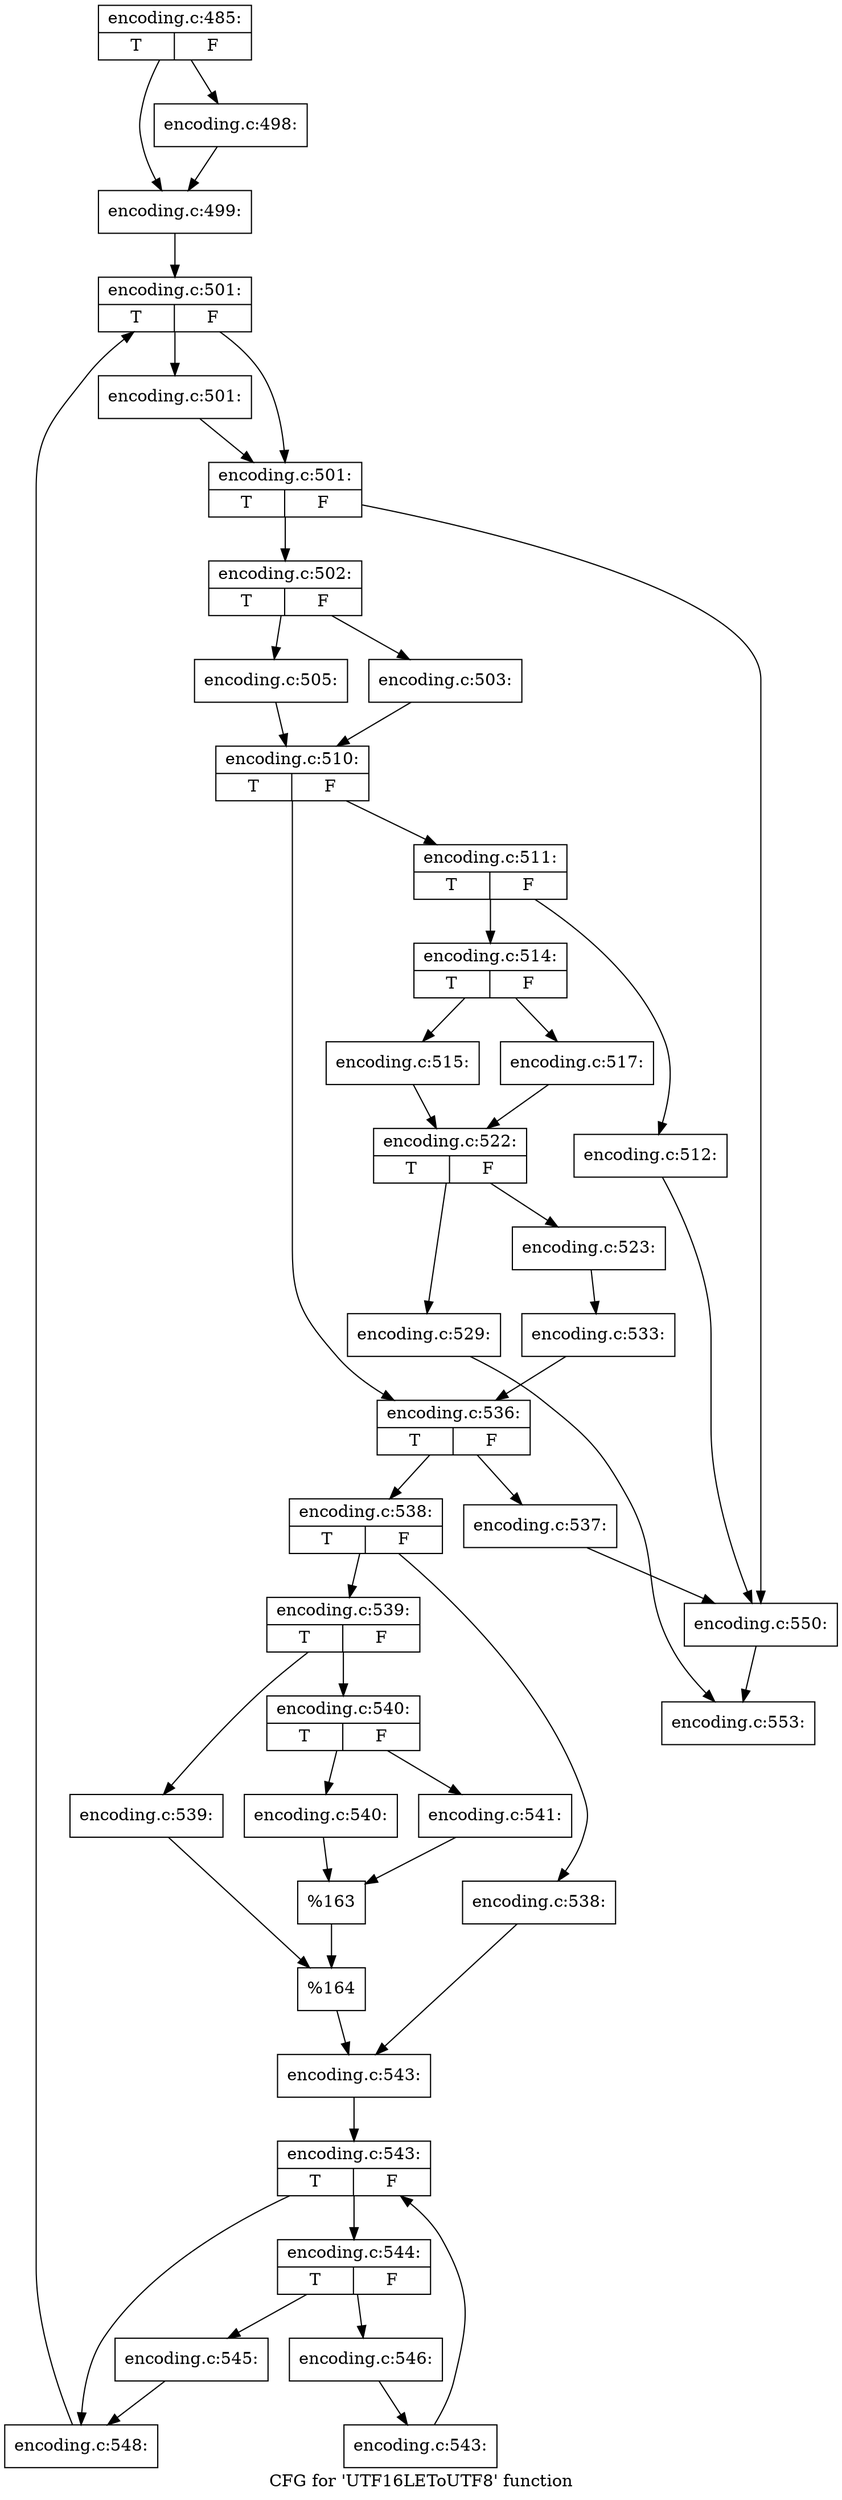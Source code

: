 digraph "CFG for 'UTF16LEToUTF8' function" {
	label="CFG for 'UTF16LEToUTF8' function";

	Node0x47a5f50 [shape=record,label="{encoding.c:485:|{<s0>T|<s1>F}}"];
	Node0x47a5f50 -> Node0x47a9bd0;
	Node0x47a5f50 -> Node0x47a9c20;
	Node0x47a9bd0 [shape=record,label="{encoding.c:498:}"];
	Node0x47a9bd0 -> Node0x47a9c20;
	Node0x47a9c20 [shape=record,label="{encoding.c:499:}"];
	Node0x47a9c20 -> Node0x47aa950;
	Node0x47aa950 [shape=record,label="{encoding.c:501:|{<s0>T|<s1>F}}"];
	Node0x47aa950 -> Node0x47aac40;
	Node0x47aa950 -> Node0x47aabf0;
	Node0x47aac40 [shape=record,label="{encoding.c:501:}"];
	Node0x47aac40 -> Node0x47aabf0;
	Node0x47aabf0 [shape=record,label="{encoding.c:501:|{<s0>T|<s1>F}}"];
	Node0x47aabf0 -> Node0x47ab570;
	Node0x47aabf0 -> Node0x47aab70;
	Node0x47ab570 [shape=record,label="{encoding.c:502:|{<s0>T|<s1>F}}"];
	Node0x47ab570 -> Node0x47ab760;
	Node0x47ab570 -> Node0x47ab800;
	Node0x47ab760 [shape=record,label="{encoding.c:503:}"];
	Node0x47ab760 -> Node0x47ab7b0;
	Node0x47ab800 [shape=record,label="{encoding.c:505:}"];
	Node0x47ab800 -> Node0x47ab7b0;
	Node0x47ab7b0 [shape=record,label="{encoding.c:510:|{<s0>T|<s1>F}}"];
	Node0x47ab7b0 -> Node0x47accb0;
	Node0x47ab7b0 -> Node0x47acd00;
	Node0x47accb0 [shape=record,label="{encoding.c:511:|{<s0>T|<s1>F}}"];
	Node0x47accb0 -> Node0x47ad250;
	Node0x47accb0 -> Node0x47ad2a0;
	Node0x47ad250 [shape=record,label="{encoding.c:512:}"];
	Node0x47ad250 -> Node0x47aab70;
	Node0x47ad2a0 [shape=record,label="{encoding.c:514:|{<s0>T|<s1>F}}"];
	Node0x47ad2a0 -> Node0x47ad720;
	Node0x47ad2a0 -> Node0x47ad7c0;
	Node0x47ad720 [shape=record,label="{encoding.c:515:}"];
	Node0x47ad720 -> Node0x47ad770;
	Node0x47ad7c0 [shape=record,label="{encoding.c:517:}"];
	Node0x47ad7c0 -> Node0x47ad770;
	Node0x47ad770 [shape=record,label="{encoding.c:522:|{<s0>T|<s1>F}}"];
	Node0x47ad770 -> Node0x47aecd0;
	Node0x47ad770 -> Node0x47aed70;
	Node0x47aecd0 [shape=record,label="{encoding.c:523:}"];
	Node0x47aecd0 -> Node0x47aed20;
	Node0x47aed70 [shape=record,label="{encoding.c:529:}"];
	Node0x47aed70 -> Node0x47a72a0;
	Node0x47aed20 [shape=record,label="{encoding.c:533:}"];
	Node0x47aed20 -> Node0x47acd00;
	Node0x47acd00 [shape=record,label="{encoding.c:536:|{<s0>T|<s1>F}}"];
	Node0x47acd00 -> Node0x47b0870;
	Node0x47acd00 -> Node0x47b08c0;
	Node0x47b0870 [shape=record,label="{encoding.c:537:}"];
	Node0x47b0870 -> Node0x47aab70;
	Node0x47b08c0 [shape=record,label="{encoding.c:538:|{<s0>T|<s1>F}}"];
	Node0x47b08c0 -> Node0x47b0cd0;
	Node0x47b08c0 -> Node0x47b0d70;
	Node0x47b0cd0 [shape=record,label="{encoding.c:538:}"];
	Node0x47b0cd0 -> Node0x47b0d20;
	Node0x47b0d70 [shape=record,label="{encoding.c:539:|{<s0>T|<s1>F}}"];
	Node0x47b0d70 -> Node0x47b16b0;
	Node0x47b0d70 -> Node0x47b1750;
	Node0x47b16b0 [shape=record,label="{encoding.c:539:}"];
	Node0x47b16b0 -> Node0x47b1700;
	Node0x47b1750 [shape=record,label="{encoding.c:540:|{<s0>T|<s1>F}}"];
	Node0x47b1750 -> Node0x4662180;
	Node0x47b1750 -> Node0x4662220;
	Node0x4662180 [shape=record,label="{encoding.c:540:}"];
	Node0x4662180 -> Node0x46621d0;
	Node0x4662220 [shape=record,label="{encoding.c:541:}"];
	Node0x4662220 -> Node0x46621d0;
	Node0x46621d0 [shape=record,label="{%163}"];
	Node0x46621d0 -> Node0x47b1700;
	Node0x47b1700 [shape=record,label="{%164}"];
	Node0x47b1700 -> Node0x47b0d20;
	Node0x47b0d20 [shape=record,label="{encoding.c:543:}"];
	Node0x47b0d20 -> Node0x47b4640;
	Node0x47b4640 [shape=record,label="{encoding.c:543:|{<s0>T|<s1>F}}"];
	Node0x47b4640 -> Node0x47b4920;
	Node0x47b4640 -> Node0x47b45b0;
	Node0x47b4920 [shape=record,label="{encoding.c:544:|{<s0>T|<s1>F}}"];
	Node0x47b4920 -> Node0x47b4c60;
	Node0x47b4920 -> Node0x47b4cb0;
	Node0x47b4c60 [shape=record,label="{encoding.c:545:}"];
	Node0x47b4c60 -> Node0x47b45b0;
	Node0x47b4cb0 [shape=record,label="{encoding.c:546:}"];
	Node0x47b4cb0 -> Node0x47b4890;
	Node0x47b4890 [shape=record,label="{encoding.c:543:}"];
	Node0x47b4890 -> Node0x47b4640;
	Node0x47b45b0 [shape=record,label="{encoding.c:548:}"];
	Node0x47b45b0 -> Node0x47aa950;
	Node0x47aab70 [shape=record,label="{encoding.c:550:}"];
	Node0x47aab70 -> Node0x47a72a0;
	Node0x47a72a0 [shape=record,label="{encoding.c:553:}"];
}
